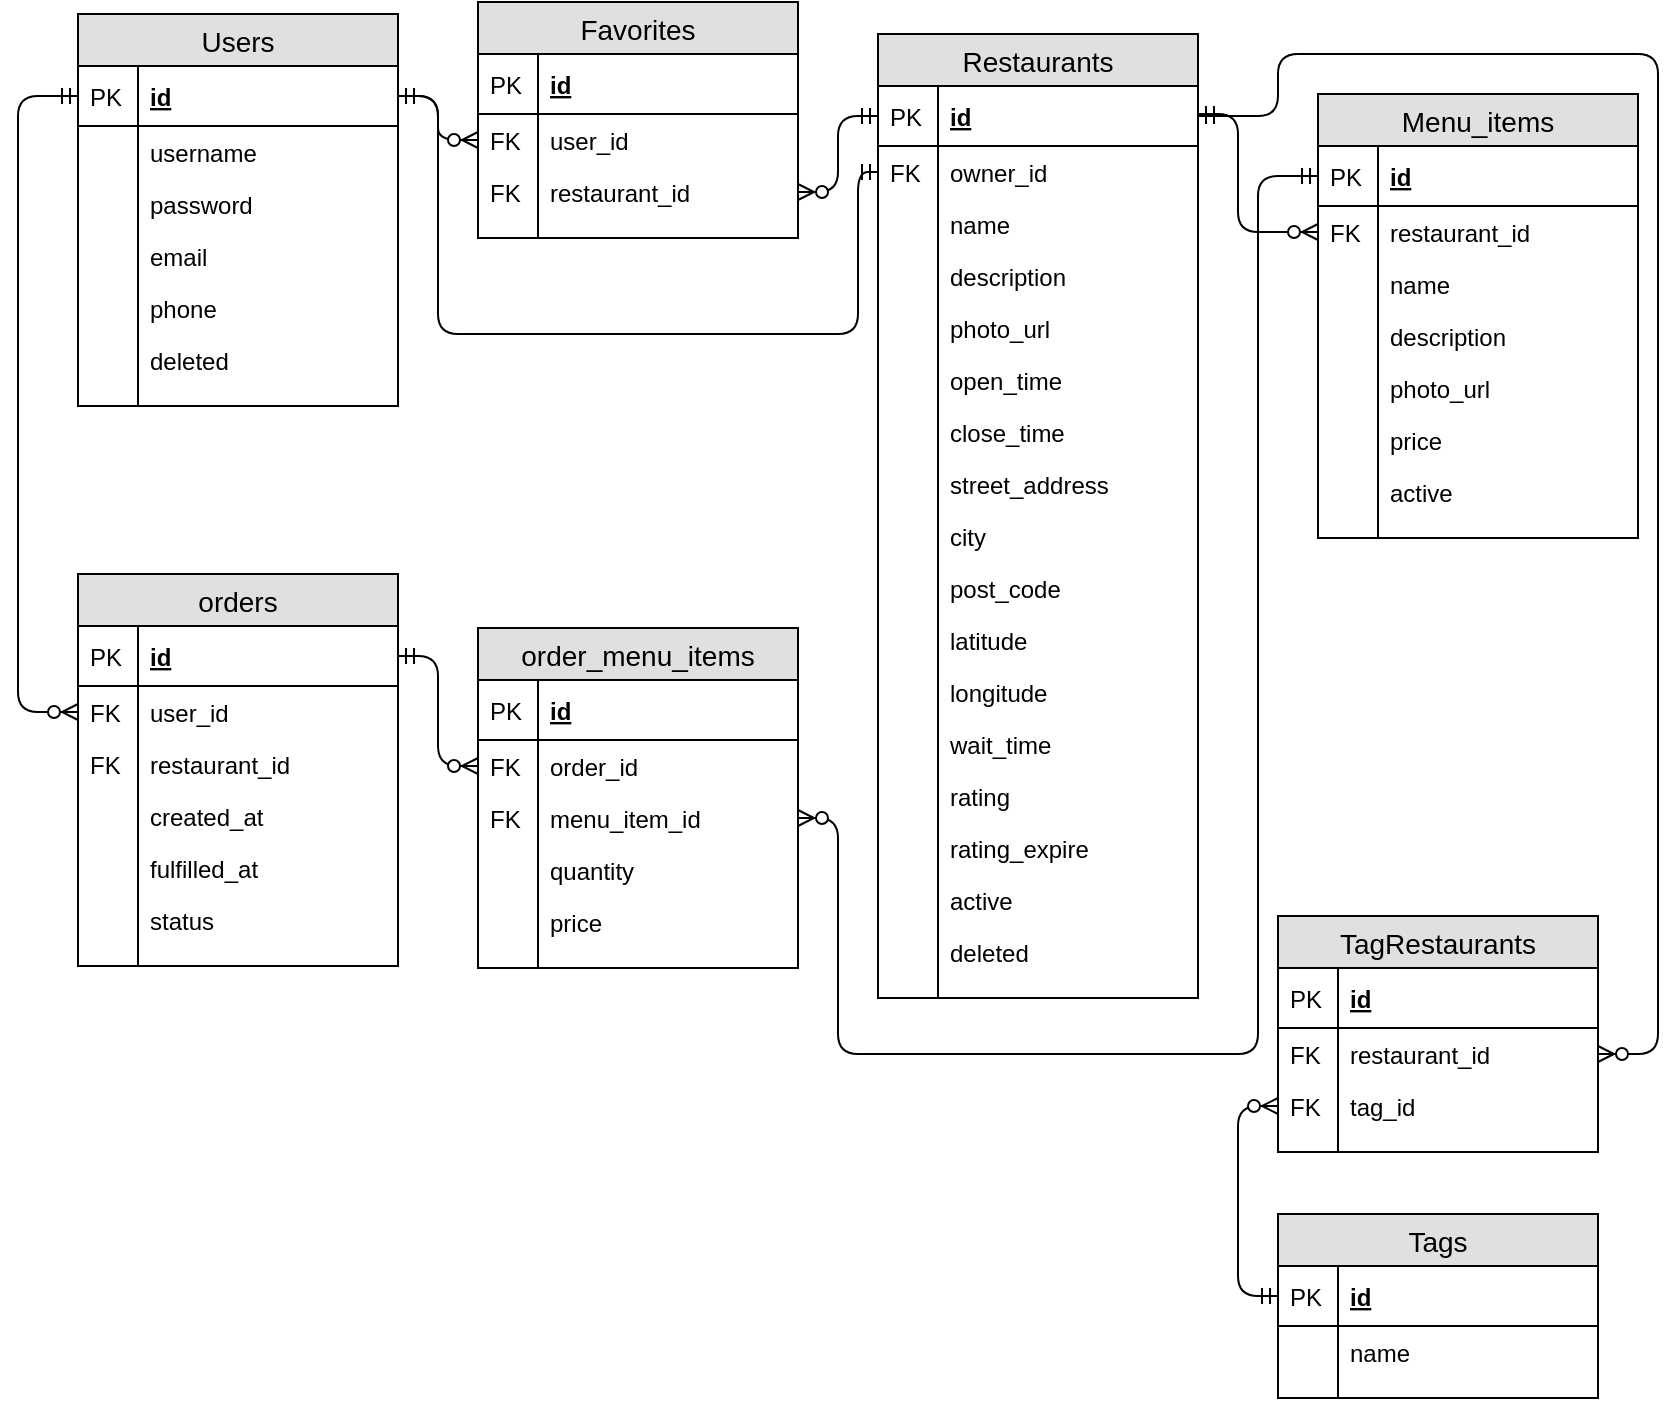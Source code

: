 <mxfile version="12.2.6" type="device" pages="1"><diagram id="IVye38gSX32t3bAgnobV" name="Page-1"><mxGraphModel dx="980" dy="460" grid="1" gridSize="10" guides="1" tooltips="1" connect="1" arrows="1" fold="1" page="1" pageScale="1" pageWidth="850" pageHeight="1100" math="0" shadow="0"><root><mxCell id="0"/><mxCell id="1" parent="0"/><mxCell id="euJs0UD_clmhbCaB3OGE-1" value="Users" style="swimlane;fontStyle=0;childLayout=stackLayout;horizontal=1;startSize=26;fillColor=#e0e0e0;horizontalStack=0;resizeParent=1;resizeParentMax=0;resizeLast=0;collapsible=1;marginBottom=0;swimlaneFillColor=#ffffff;align=center;fontSize=14;" vertex="1" parent="1"><mxGeometry x="40" y="40" width="160" height="196" as="geometry"/></mxCell><mxCell id="euJs0UD_clmhbCaB3OGE-2" value="id" style="shape=partialRectangle;top=0;left=0;right=0;bottom=1;align=left;verticalAlign=middle;fillColor=none;spacingLeft=34;spacingRight=4;overflow=hidden;rotatable=0;points=[[0,0.5],[1,0.5]];portConstraint=eastwest;dropTarget=0;fontStyle=5;fontSize=12;" vertex="1" parent="euJs0UD_clmhbCaB3OGE-1"><mxGeometry y="26" width="160" height="30" as="geometry"/></mxCell><mxCell id="euJs0UD_clmhbCaB3OGE-3" value="PK" style="shape=partialRectangle;top=0;left=0;bottom=0;fillColor=none;align=left;verticalAlign=middle;spacingLeft=4;spacingRight=4;overflow=hidden;rotatable=0;points=[];portConstraint=eastwest;part=1;fontSize=12;" vertex="1" connectable="0" parent="euJs0UD_clmhbCaB3OGE-2"><mxGeometry width="30" height="30" as="geometry"/></mxCell><mxCell id="euJs0UD_clmhbCaB3OGE-4" value="username" style="shape=partialRectangle;top=0;left=0;right=0;bottom=0;align=left;verticalAlign=top;fillColor=none;spacingLeft=34;spacingRight=4;overflow=hidden;rotatable=0;points=[[0,0.5],[1,0.5]];portConstraint=eastwest;dropTarget=0;fontSize=12;" vertex="1" parent="euJs0UD_clmhbCaB3OGE-1"><mxGeometry y="56" width="160" height="26" as="geometry"/></mxCell><mxCell id="euJs0UD_clmhbCaB3OGE-5" value="" style="shape=partialRectangle;top=0;left=0;bottom=0;fillColor=none;align=left;verticalAlign=top;spacingLeft=4;spacingRight=4;overflow=hidden;rotatable=0;points=[];portConstraint=eastwest;part=1;fontSize=12;" vertex="1" connectable="0" parent="euJs0UD_clmhbCaB3OGE-4"><mxGeometry width="30" height="26" as="geometry"/></mxCell><mxCell id="euJs0UD_clmhbCaB3OGE-6" value="password" style="shape=partialRectangle;top=0;left=0;right=0;bottom=0;align=left;verticalAlign=top;fillColor=none;spacingLeft=34;spacingRight=4;overflow=hidden;rotatable=0;points=[[0,0.5],[1,0.5]];portConstraint=eastwest;dropTarget=0;fontSize=12;" vertex="1" parent="euJs0UD_clmhbCaB3OGE-1"><mxGeometry y="82" width="160" height="26" as="geometry"/></mxCell><mxCell id="euJs0UD_clmhbCaB3OGE-7" value="" style="shape=partialRectangle;top=0;left=0;bottom=0;fillColor=none;align=left;verticalAlign=top;spacingLeft=4;spacingRight=4;overflow=hidden;rotatable=0;points=[];portConstraint=eastwest;part=1;fontSize=12;" vertex="1" connectable="0" parent="euJs0UD_clmhbCaB3OGE-6"><mxGeometry width="30" height="26" as="geometry"/></mxCell><mxCell id="euJs0UD_clmhbCaB3OGE-8" value="email" style="shape=partialRectangle;top=0;left=0;right=0;bottom=0;align=left;verticalAlign=top;fillColor=none;spacingLeft=34;spacingRight=4;overflow=hidden;rotatable=0;points=[[0,0.5],[1,0.5]];portConstraint=eastwest;dropTarget=0;fontSize=12;" vertex="1" parent="euJs0UD_clmhbCaB3OGE-1"><mxGeometry y="108" width="160" height="26" as="geometry"/></mxCell><mxCell id="euJs0UD_clmhbCaB3OGE-9" value="" style="shape=partialRectangle;top=0;left=0;bottom=0;fillColor=none;align=left;verticalAlign=top;spacingLeft=4;spacingRight=4;overflow=hidden;rotatable=0;points=[];portConstraint=eastwest;part=1;fontSize=12;" vertex="1" connectable="0" parent="euJs0UD_clmhbCaB3OGE-8"><mxGeometry width="30" height="26" as="geometry"/></mxCell><mxCell id="euJs0UD_clmhbCaB3OGE-12" value="phone" style="shape=partialRectangle;top=0;left=0;right=0;bottom=0;align=left;verticalAlign=top;fillColor=none;spacingLeft=34;spacingRight=4;overflow=hidden;rotatable=0;points=[[0,0.5],[1,0.5]];portConstraint=eastwest;dropTarget=0;fontSize=12;" vertex="1" parent="euJs0UD_clmhbCaB3OGE-1"><mxGeometry y="134" width="160" height="26" as="geometry"/></mxCell><mxCell id="euJs0UD_clmhbCaB3OGE-13" value="" style="shape=partialRectangle;top=0;left=0;bottom=0;fillColor=none;align=left;verticalAlign=top;spacingLeft=4;spacingRight=4;overflow=hidden;rotatable=0;points=[];portConstraint=eastwest;part=1;fontSize=12;" vertex="1" connectable="0" parent="euJs0UD_clmhbCaB3OGE-12"><mxGeometry width="30" height="26" as="geometry"/></mxCell><mxCell id="euJs0UD_clmhbCaB3OGE-41" value="deleted" style="shape=partialRectangle;top=0;left=0;right=0;bottom=0;align=left;verticalAlign=top;fillColor=none;spacingLeft=34;spacingRight=4;overflow=hidden;rotatable=0;points=[[0,0.5],[1,0.5]];portConstraint=eastwest;dropTarget=0;fontSize=12;" vertex="1" parent="euJs0UD_clmhbCaB3OGE-1"><mxGeometry y="160" width="160" height="26" as="geometry"/></mxCell><mxCell id="euJs0UD_clmhbCaB3OGE-42" value="" style="shape=partialRectangle;top=0;left=0;bottom=0;fillColor=none;align=left;verticalAlign=top;spacingLeft=4;spacingRight=4;overflow=hidden;rotatable=0;points=[];portConstraint=eastwest;part=1;fontSize=12;" vertex="1" connectable="0" parent="euJs0UD_clmhbCaB3OGE-41"><mxGeometry width="30" height="26" as="geometry"/></mxCell><mxCell id="euJs0UD_clmhbCaB3OGE-10" value="" style="shape=partialRectangle;top=0;left=0;right=0;bottom=0;align=left;verticalAlign=top;fillColor=none;spacingLeft=34;spacingRight=4;overflow=hidden;rotatable=0;points=[[0,0.5],[1,0.5]];portConstraint=eastwest;dropTarget=0;fontSize=12;" vertex="1" parent="euJs0UD_clmhbCaB3OGE-1"><mxGeometry y="186" width="160" height="10" as="geometry"/></mxCell><mxCell id="euJs0UD_clmhbCaB3OGE-11" value="" style="shape=partialRectangle;top=0;left=0;bottom=0;fillColor=none;align=left;verticalAlign=top;spacingLeft=4;spacingRight=4;overflow=hidden;rotatable=0;points=[];portConstraint=eastwest;part=1;fontSize=12;" vertex="1" connectable="0" parent="euJs0UD_clmhbCaB3OGE-10"><mxGeometry width="30" height="10" as="geometry"/></mxCell><mxCell id="euJs0UD_clmhbCaB3OGE-14" value="Favorites" style="swimlane;fontStyle=0;childLayout=stackLayout;horizontal=1;startSize=26;fillColor=#e0e0e0;horizontalStack=0;resizeParent=1;resizeParentMax=0;resizeLast=0;collapsible=1;marginBottom=0;swimlaneFillColor=#ffffff;align=center;fontSize=14;" vertex="1" parent="1"><mxGeometry x="240" y="34" width="160" height="118" as="geometry"/></mxCell><mxCell id="euJs0UD_clmhbCaB3OGE-15" value="id" style="shape=partialRectangle;top=0;left=0;right=0;bottom=1;align=left;verticalAlign=middle;fillColor=none;spacingLeft=34;spacingRight=4;overflow=hidden;rotatable=0;points=[[0,0.5],[1,0.5]];portConstraint=eastwest;dropTarget=0;fontStyle=5;fontSize=12;" vertex="1" parent="euJs0UD_clmhbCaB3OGE-14"><mxGeometry y="26" width="160" height="30" as="geometry"/></mxCell><mxCell id="euJs0UD_clmhbCaB3OGE-16" value="PK" style="shape=partialRectangle;top=0;left=0;bottom=0;fillColor=none;align=left;verticalAlign=middle;spacingLeft=4;spacingRight=4;overflow=hidden;rotatable=0;points=[];portConstraint=eastwest;part=1;fontSize=12;" vertex="1" connectable="0" parent="euJs0UD_clmhbCaB3OGE-15"><mxGeometry width="30" height="30" as="geometry"/></mxCell><mxCell id="euJs0UD_clmhbCaB3OGE-17" value="user_id" style="shape=partialRectangle;top=0;left=0;right=0;bottom=0;align=left;verticalAlign=top;fillColor=none;spacingLeft=34;spacingRight=4;overflow=hidden;rotatable=0;points=[[0,0.5],[1,0.5]];portConstraint=eastwest;dropTarget=0;fontSize=12;" vertex="1" parent="euJs0UD_clmhbCaB3OGE-14"><mxGeometry y="56" width="160" height="26" as="geometry"/></mxCell><mxCell id="euJs0UD_clmhbCaB3OGE-18" value="FK" style="shape=partialRectangle;top=0;left=0;bottom=0;fillColor=none;align=left;verticalAlign=top;spacingLeft=4;spacingRight=4;overflow=hidden;rotatable=0;points=[];portConstraint=eastwest;part=1;fontSize=12;" vertex="1" connectable="0" parent="euJs0UD_clmhbCaB3OGE-17"><mxGeometry width="30" height="26" as="geometry"/></mxCell><mxCell id="euJs0UD_clmhbCaB3OGE-19" value="restaurant_id" style="shape=partialRectangle;top=0;left=0;right=0;bottom=0;align=left;verticalAlign=top;fillColor=none;spacingLeft=34;spacingRight=4;overflow=hidden;rotatable=0;points=[[0,0.5],[1,0.5]];portConstraint=eastwest;dropTarget=0;fontSize=12;" vertex="1" parent="euJs0UD_clmhbCaB3OGE-14"><mxGeometry y="82" width="160" height="26" as="geometry"/></mxCell><mxCell id="euJs0UD_clmhbCaB3OGE-20" value="FK" style="shape=partialRectangle;top=0;left=0;bottom=0;fillColor=none;align=left;verticalAlign=top;spacingLeft=4;spacingRight=4;overflow=hidden;rotatable=0;points=[];portConstraint=eastwest;part=1;fontSize=12;" vertex="1" connectable="0" parent="euJs0UD_clmhbCaB3OGE-19"><mxGeometry width="30" height="26" as="geometry"/></mxCell><mxCell id="euJs0UD_clmhbCaB3OGE-23" value="" style="shape=partialRectangle;top=0;left=0;right=0;bottom=0;align=left;verticalAlign=top;fillColor=none;spacingLeft=34;spacingRight=4;overflow=hidden;rotatable=0;points=[[0,0.5],[1,0.5]];portConstraint=eastwest;dropTarget=0;fontSize=12;" vertex="1" parent="euJs0UD_clmhbCaB3OGE-14"><mxGeometry y="108" width="160" height="10" as="geometry"/></mxCell><mxCell id="euJs0UD_clmhbCaB3OGE-24" value="" style="shape=partialRectangle;top=0;left=0;bottom=0;fillColor=none;align=left;verticalAlign=top;spacingLeft=4;spacingRight=4;overflow=hidden;rotatable=0;points=[];portConstraint=eastwest;part=1;fontSize=12;" vertex="1" connectable="0" parent="euJs0UD_clmhbCaB3OGE-23"><mxGeometry width="30" height="10" as="geometry"/></mxCell><mxCell id="euJs0UD_clmhbCaB3OGE-43" value="Restaurants" style="swimlane;fontStyle=0;childLayout=stackLayout;horizontal=1;startSize=26;fillColor=#e0e0e0;horizontalStack=0;resizeParent=1;resizeParentMax=0;resizeLast=0;collapsible=1;marginBottom=0;swimlaneFillColor=#ffffff;align=center;fontSize=14;" vertex="1" parent="1"><mxGeometry x="440" y="50" width="160" height="482" as="geometry"/></mxCell><mxCell id="euJs0UD_clmhbCaB3OGE-44" value="id" style="shape=partialRectangle;top=0;left=0;right=0;bottom=1;align=left;verticalAlign=middle;fillColor=none;spacingLeft=34;spacingRight=4;overflow=hidden;rotatable=0;points=[[0,0.5],[1,0.5]];portConstraint=eastwest;dropTarget=0;fontStyle=5;fontSize=12;" vertex="1" parent="euJs0UD_clmhbCaB3OGE-43"><mxGeometry y="26" width="160" height="30" as="geometry"/></mxCell><mxCell id="euJs0UD_clmhbCaB3OGE-45" value="PK" style="shape=partialRectangle;top=0;left=0;bottom=0;fillColor=none;align=left;verticalAlign=middle;spacingLeft=4;spacingRight=4;overflow=hidden;rotatable=0;points=[];portConstraint=eastwest;part=1;fontSize=12;" vertex="1" connectable="0" parent="euJs0UD_clmhbCaB3OGE-44"><mxGeometry width="30" height="30" as="geometry"/></mxCell><mxCell id="euJs0UD_clmhbCaB3OGE-46" value="owner_id" style="shape=partialRectangle;top=0;left=0;right=0;bottom=0;align=left;verticalAlign=top;fillColor=none;spacingLeft=34;spacingRight=4;overflow=hidden;rotatable=0;points=[[0,0.5],[1,0.5]];portConstraint=eastwest;dropTarget=0;fontSize=12;" vertex="1" parent="euJs0UD_clmhbCaB3OGE-43"><mxGeometry y="56" width="160" height="26" as="geometry"/></mxCell><mxCell id="euJs0UD_clmhbCaB3OGE-47" value="FK" style="shape=partialRectangle;top=0;left=0;bottom=0;fillColor=none;align=left;verticalAlign=top;spacingLeft=4;spacingRight=4;overflow=hidden;rotatable=0;points=[];portConstraint=eastwest;part=1;fontSize=12;" vertex="1" connectable="0" parent="euJs0UD_clmhbCaB3OGE-46"><mxGeometry width="30" height="26" as="geometry"/></mxCell><mxCell id="euJs0UD_clmhbCaB3OGE-48" value="name" style="shape=partialRectangle;top=0;left=0;right=0;bottom=0;align=left;verticalAlign=top;fillColor=none;spacingLeft=34;spacingRight=4;overflow=hidden;rotatable=0;points=[[0,0.5],[1,0.5]];portConstraint=eastwest;dropTarget=0;fontSize=12;" vertex="1" parent="euJs0UD_clmhbCaB3OGE-43"><mxGeometry y="82" width="160" height="26" as="geometry"/></mxCell><mxCell id="euJs0UD_clmhbCaB3OGE-49" value="" style="shape=partialRectangle;top=0;left=0;bottom=0;fillColor=none;align=left;verticalAlign=top;spacingLeft=4;spacingRight=4;overflow=hidden;rotatable=0;points=[];portConstraint=eastwest;part=1;fontSize=12;" vertex="1" connectable="0" parent="euJs0UD_clmhbCaB3OGE-48"><mxGeometry width="30" height="26" as="geometry"/></mxCell><mxCell id="euJs0UD_clmhbCaB3OGE-50" value="description" style="shape=partialRectangle;top=0;left=0;right=0;bottom=0;align=left;verticalAlign=top;fillColor=none;spacingLeft=34;spacingRight=4;overflow=hidden;rotatable=0;points=[[0,0.5],[1,0.5]];portConstraint=eastwest;dropTarget=0;fontSize=12;" vertex="1" parent="euJs0UD_clmhbCaB3OGE-43"><mxGeometry y="108" width="160" height="26" as="geometry"/></mxCell><mxCell id="euJs0UD_clmhbCaB3OGE-51" value="" style="shape=partialRectangle;top=0;left=0;bottom=0;fillColor=none;align=left;verticalAlign=top;spacingLeft=4;spacingRight=4;overflow=hidden;rotatable=0;points=[];portConstraint=eastwest;part=1;fontSize=12;" vertex="1" connectable="0" parent="euJs0UD_clmhbCaB3OGE-50"><mxGeometry width="30" height="26" as="geometry"/></mxCell><mxCell id="euJs0UD_clmhbCaB3OGE-111" value="photo_url" style="shape=partialRectangle;top=0;left=0;right=0;bottom=0;align=left;verticalAlign=top;fillColor=none;spacingLeft=34;spacingRight=4;overflow=hidden;rotatable=0;points=[[0,0.5],[1,0.5]];portConstraint=eastwest;dropTarget=0;fontSize=12;" vertex="1" parent="euJs0UD_clmhbCaB3OGE-43"><mxGeometry y="134" width="160" height="26" as="geometry"/></mxCell><mxCell id="euJs0UD_clmhbCaB3OGE-112" value="" style="shape=partialRectangle;top=0;left=0;bottom=0;fillColor=none;align=left;verticalAlign=top;spacingLeft=4;spacingRight=4;overflow=hidden;rotatable=0;points=[];portConstraint=eastwest;part=1;fontSize=12;" vertex="1" connectable="0" parent="euJs0UD_clmhbCaB3OGE-111"><mxGeometry width="30" height="26" as="geometry"/></mxCell><mxCell id="euJs0UD_clmhbCaB3OGE-54" value="open_time" style="shape=partialRectangle;top=0;left=0;right=0;bottom=0;align=left;verticalAlign=top;fillColor=none;spacingLeft=34;spacingRight=4;overflow=hidden;rotatable=0;points=[[0,0.5],[1,0.5]];portConstraint=eastwest;dropTarget=0;fontSize=12;" vertex="1" parent="euJs0UD_clmhbCaB3OGE-43"><mxGeometry y="160" width="160" height="26" as="geometry"/></mxCell><mxCell id="euJs0UD_clmhbCaB3OGE-55" value="" style="shape=partialRectangle;top=0;left=0;bottom=0;fillColor=none;align=left;verticalAlign=top;spacingLeft=4;spacingRight=4;overflow=hidden;rotatable=0;points=[];portConstraint=eastwest;part=1;fontSize=12;" vertex="1" connectable="0" parent="euJs0UD_clmhbCaB3OGE-54"><mxGeometry width="30" height="26" as="geometry"/></mxCell><mxCell id="euJs0UD_clmhbCaB3OGE-58" value="close_time" style="shape=partialRectangle;top=0;left=0;right=0;bottom=0;align=left;verticalAlign=top;fillColor=none;spacingLeft=34;spacingRight=4;overflow=hidden;rotatable=0;points=[[0,0.5],[1,0.5]];portConstraint=eastwest;dropTarget=0;fontSize=12;" vertex="1" parent="euJs0UD_clmhbCaB3OGE-43"><mxGeometry y="186" width="160" height="26" as="geometry"/></mxCell><mxCell id="euJs0UD_clmhbCaB3OGE-59" value="" style="shape=partialRectangle;top=0;left=0;bottom=0;fillColor=none;align=left;verticalAlign=top;spacingLeft=4;spacingRight=4;overflow=hidden;rotatable=0;points=[];portConstraint=eastwest;part=1;fontSize=12;" vertex="1" connectable="0" parent="euJs0UD_clmhbCaB3OGE-58"><mxGeometry width="30" height="26" as="geometry"/></mxCell><mxCell id="euJs0UD_clmhbCaB3OGE-56" value="street_address" style="shape=partialRectangle;top=0;left=0;right=0;bottom=0;align=left;verticalAlign=top;fillColor=none;spacingLeft=34;spacingRight=4;overflow=hidden;rotatable=0;points=[[0,0.5],[1,0.5]];portConstraint=eastwest;dropTarget=0;fontSize=12;" vertex="1" parent="euJs0UD_clmhbCaB3OGE-43"><mxGeometry y="212" width="160" height="26" as="geometry"/></mxCell><mxCell id="euJs0UD_clmhbCaB3OGE-57" value="" style="shape=partialRectangle;top=0;left=0;bottom=0;fillColor=none;align=left;verticalAlign=top;spacingLeft=4;spacingRight=4;overflow=hidden;rotatable=0;points=[];portConstraint=eastwest;part=1;fontSize=12;" vertex="1" connectable="0" parent="euJs0UD_clmhbCaB3OGE-56"><mxGeometry width="30" height="26" as="geometry"/></mxCell><mxCell id="euJs0UD_clmhbCaB3OGE-60" value="city" style="shape=partialRectangle;top=0;left=0;right=0;bottom=0;align=left;verticalAlign=top;fillColor=none;spacingLeft=34;spacingRight=4;overflow=hidden;rotatable=0;points=[[0,0.5],[1,0.5]];portConstraint=eastwest;dropTarget=0;fontSize=12;" vertex="1" parent="euJs0UD_clmhbCaB3OGE-43"><mxGeometry y="238" width="160" height="26" as="geometry"/></mxCell><mxCell id="euJs0UD_clmhbCaB3OGE-61" value="" style="shape=partialRectangle;top=0;left=0;bottom=0;fillColor=none;align=left;verticalAlign=top;spacingLeft=4;spacingRight=4;overflow=hidden;rotatable=0;points=[];portConstraint=eastwest;part=1;fontSize=12;" vertex="1" connectable="0" parent="euJs0UD_clmhbCaB3OGE-60"><mxGeometry width="30" height="26" as="geometry"/></mxCell><mxCell id="euJs0UD_clmhbCaB3OGE-62" value="post_code" style="shape=partialRectangle;top=0;left=0;right=0;bottom=0;align=left;verticalAlign=top;fillColor=none;spacingLeft=34;spacingRight=4;overflow=hidden;rotatable=0;points=[[0,0.5],[1,0.5]];portConstraint=eastwest;dropTarget=0;fontSize=12;" vertex="1" parent="euJs0UD_clmhbCaB3OGE-43"><mxGeometry y="264" width="160" height="26" as="geometry"/></mxCell><mxCell id="euJs0UD_clmhbCaB3OGE-63" value="" style="shape=partialRectangle;top=0;left=0;bottom=0;fillColor=none;align=left;verticalAlign=top;spacingLeft=4;spacingRight=4;overflow=hidden;rotatable=0;points=[];portConstraint=eastwest;part=1;fontSize=12;" vertex="1" connectable="0" parent="euJs0UD_clmhbCaB3OGE-62"><mxGeometry width="30" height="26" as="geometry"/></mxCell><mxCell id="euJs0UD_clmhbCaB3OGE-64" value="latitude" style="shape=partialRectangle;top=0;left=0;right=0;bottom=0;align=left;verticalAlign=top;fillColor=none;spacingLeft=34;spacingRight=4;overflow=hidden;rotatable=0;points=[[0,0.5],[1,0.5]];portConstraint=eastwest;dropTarget=0;fontSize=12;" vertex="1" parent="euJs0UD_clmhbCaB3OGE-43"><mxGeometry y="290" width="160" height="26" as="geometry"/></mxCell><mxCell id="euJs0UD_clmhbCaB3OGE-65" value="" style="shape=partialRectangle;top=0;left=0;bottom=0;fillColor=none;align=left;verticalAlign=top;spacingLeft=4;spacingRight=4;overflow=hidden;rotatable=0;points=[];portConstraint=eastwest;part=1;fontSize=12;" vertex="1" connectable="0" parent="euJs0UD_clmhbCaB3OGE-64"><mxGeometry width="30" height="26" as="geometry"/></mxCell><mxCell id="euJs0UD_clmhbCaB3OGE-66" value="longitude" style="shape=partialRectangle;top=0;left=0;right=0;bottom=0;align=left;verticalAlign=top;fillColor=none;spacingLeft=34;spacingRight=4;overflow=hidden;rotatable=0;points=[[0,0.5],[1,0.5]];portConstraint=eastwest;dropTarget=0;fontSize=12;" vertex="1" parent="euJs0UD_clmhbCaB3OGE-43"><mxGeometry y="316" width="160" height="26" as="geometry"/></mxCell><mxCell id="euJs0UD_clmhbCaB3OGE-67" value="" style="shape=partialRectangle;top=0;left=0;bottom=0;fillColor=none;align=left;verticalAlign=top;spacingLeft=4;spacingRight=4;overflow=hidden;rotatable=0;points=[];portConstraint=eastwest;part=1;fontSize=12;" vertex="1" connectable="0" parent="euJs0UD_clmhbCaB3OGE-66"><mxGeometry width="30" height="26" as="geometry"/></mxCell><mxCell id="euJs0UD_clmhbCaB3OGE-203" value="wait_time" style="shape=partialRectangle;top=0;left=0;right=0;bottom=0;align=left;verticalAlign=top;fillColor=none;spacingLeft=34;spacingRight=4;overflow=hidden;rotatable=0;points=[[0,0.5],[1,0.5]];portConstraint=eastwest;dropTarget=0;fontSize=12;" vertex="1" parent="euJs0UD_clmhbCaB3OGE-43"><mxGeometry y="342" width="160" height="26" as="geometry"/></mxCell><mxCell id="euJs0UD_clmhbCaB3OGE-204" value="" style="shape=partialRectangle;top=0;left=0;bottom=0;fillColor=none;align=left;verticalAlign=top;spacingLeft=4;spacingRight=4;overflow=hidden;rotatable=0;points=[];portConstraint=eastwest;part=1;fontSize=12;" vertex="1" connectable="0" parent="euJs0UD_clmhbCaB3OGE-203"><mxGeometry width="30" height="26" as="geometry"/></mxCell><mxCell id="euJs0UD_clmhbCaB3OGE-68" value="rating" style="shape=partialRectangle;top=0;left=0;right=0;bottom=0;align=left;verticalAlign=top;fillColor=none;spacingLeft=34;spacingRight=4;overflow=hidden;rotatable=0;points=[[0,0.5],[1,0.5]];portConstraint=eastwest;dropTarget=0;fontSize=12;" vertex="1" parent="euJs0UD_clmhbCaB3OGE-43"><mxGeometry y="368" width="160" height="26" as="geometry"/></mxCell><mxCell id="euJs0UD_clmhbCaB3OGE-69" value="" style="shape=partialRectangle;top=0;left=0;bottom=0;fillColor=none;align=left;verticalAlign=top;spacingLeft=4;spacingRight=4;overflow=hidden;rotatable=0;points=[];portConstraint=eastwest;part=1;fontSize=12;" vertex="1" connectable="0" parent="euJs0UD_clmhbCaB3OGE-68"><mxGeometry width="30" height="26" as="geometry"/></mxCell><mxCell id="euJs0UD_clmhbCaB3OGE-70" value="rating_expire" style="shape=partialRectangle;top=0;left=0;right=0;bottom=0;align=left;verticalAlign=top;fillColor=none;spacingLeft=34;spacingRight=4;overflow=hidden;rotatable=0;points=[[0,0.5],[1,0.5]];portConstraint=eastwest;dropTarget=0;fontSize=12;" vertex="1" parent="euJs0UD_clmhbCaB3OGE-43"><mxGeometry y="394" width="160" height="26" as="geometry"/></mxCell><mxCell id="euJs0UD_clmhbCaB3OGE-71" value="" style="shape=partialRectangle;top=0;left=0;bottom=0;fillColor=none;align=left;verticalAlign=top;spacingLeft=4;spacingRight=4;overflow=hidden;rotatable=0;points=[];portConstraint=eastwest;part=1;fontSize=12;" vertex="1" connectable="0" parent="euJs0UD_clmhbCaB3OGE-70"><mxGeometry width="30" height="26" as="geometry"/></mxCell><mxCell id="euJs0UD_clmhbCaB3OGE-181" value="active" style="shape=partialRectangle;top=0;left=0;right=0;bottom=0;align=left;verticalAlign=top;fillColor=none;spacingLeft=34;spacingRight=4;overflow=hidden;rotatable=0;points=[[0,0.5],[1,0.5]];portConstraint=eastwest;dropTarget=0;fontSize=12;" vertex="1" parent="euJs0UD_clmhbCaB3OGE-43"><mxGeometry y="420" width="160" height="26" as="geometry"/></mxCell><mxCell id="euJs0UD_clmhbCaB3OGE-182" value="" style="shape=partialRectangle;top=0;left=0;bottom=0;fillColor=none;align=left;verticalAlign=top;spacingLeft=4;spacingRight=4;overflow=hidden;rotatable=0;points=[];portConstraint=eastwest;part=1;fontSize=12;" vertex="1" connectable="0" parent="euJs0UD_clmhbCaB3OGE-181"><mxGeometry width="30" height="26" as="geometry"/></mxCell><mxCell id="euJs0UD_clmhbCaB3OGE-183" value="deleted" style="shape=partialRectangle;top=0;left=0;right=0;bottom=0;align=left;verticalAlign=top;fillColor=none;spacingLeft=34;spacingRight=4;overflow=hidden;rotatable=0;points=[[0,0.5],[1,0.5]];portConstraint=eastwest;dropTarget=0;fontSize=12;" vertex="1" parent="euJs0UD_clmhbCaB3OGE-43"><mxGeometry y="446" width="160" height="26" as="geometry"/></mxCell><mxCell id="euJs0UD_clmhbCaB3OGE-184" value="" style="shape=partialRectangle;top=0;left=0;bottom=0;fillColor=none;align=left;verticalAlign=top;spacingLeft=4;spacingRight=4;overflow=hidden;rotatable=0;points=[];portConstraint=eastwest;part=1;fontSize=12;" vertex="1" connectable="0" parent="euJs0UD_clmhbCaB3OGE-183"><mxGeometry width="30" height="26" as="geometry"/></mxCell><mxCell id="euJs0UD_clmhbCaB3OGE-52" value="" style="shape=partialRectangle;top=0;left=0;right=0;bottom=0;align=left;verticalAlign=top;fillColor=none;spacingLeft=34;spacingRight=4;overflow=hidden;rotatable=0;points=[[0,0.5],[1,0.5]];portConstraint=eastwest;dropTarget=0;fontSize=12;" vertex="1" parent="euJs0UD_clmhbCaB3OGE-43"><mxGeometry y="472" width="160" height="10" as="geometry"/></mxCell><mxCell id="euJs0UD_clmhbCaB3OGE-53" value="" style="shape=partialRectangle;top=0;left=0;bottom=0;fillColor=none;align=left;verticalAlign=top;spacingLeft=4;spacingRight=4;overflow=hidden;rotatable=0;points=[];portConstraint=eastwest;part=1;fontSize=12;" vertex="1" connectable="0" parent="euJs0UD_clmhbCaB3OGE-52"><mxGeometry width="30" height="10" as="geometry"/></mxCell><mxCell id="euJs0UD_clmhbCaB3OGE-72" value="orders" style="swimlane;fontStyle=0;childLayout=stackLayout;horizontal=1;startSize=26;fillColor=#e0e0e0;horizontalStack=0;resizeParent=1;resizeParentMax=0;resizeLast=0;collapsible=1;marginBottom=0;swimlaneFillColor=#ffffff;align=center;fontSize=14;" vertex="1" parent="1"><mxGeometry x="40" y="320" width="160" height="196" as="geometry"/></mxCell><mxCell id="euJs0UD_clmhbCaB3OGE-73" value="id" style="shape=partialRectangle;top=0;left=0;right=0;bottom=1;align=left;verticalAlign=middle;fillColor=none;spacingLeft=34;spacingRight=4;overflow=hidden;rotatable=0;points=[[0,0.5],[1,0.5]];portConstraint=eastwest;dropTarget=0;fontStyle=5;fontSize=12;" vertex="1" parent="euJs0UD_clmhbCaB3OGE-72"><mxGeometry y="26" width="160" height="30" as="geometry"/></mxCell><mxCell id="euJs0UD_clmhbCaB3OGE-74" value="PK" style="shape=partialRectangle;top=0;left=0;bottom=0;fillColor=none;align=left;verticalAlign=middle;spacingLeft=4;spacingRight=4;overflow=hidden;rotatable=0;points=[];portConstraint=eastwest;part=1;fontSize=12;" vertex="1" connectable="0" parent="euJs0UD_clmhbCaB3OGE-73"><mxGeometry width="30" height="30" as="geometry"/></mxCell><mxCell id="euJs0UD_clmhbCaB3OGE-75" value="user_id" style="shape=partialRectangle;top=0;left=0;right=0;bottom=0;align=left;verticalAlign=top;fillColor=none;spacingLeft=34;spacingRight=4;overflow=hidden;rotatable=0;points=[[0,0.5],[1,0.5]];portConstraint=eastwest;dropTarget=0;fontSize=12;" vertex="1" parent="euJs0UD_clmhbCaB3OGE-72"><mxGeometry y="56" width="160" height="26" as="geometry"/></mxCell><mxCell id="euJs0UD_clmhbCaB3OGE-76" value="FK" style="shape=partialRectangle;top=0;left=0;bottom=0;fillColor=none;align=left;verticalAlign=top;spacingLeft=4;spacingRight=4;overflow=hidden;rotatable=0;points=[];portConstraint=eastwest;part=1;fontSize=12;" vertex="1" connectable="0" parent="euJs0UD_clmhbCaB3OGE-75"><mxGeometry width="30" height="26" as="geometry"/></mxCell><mxCell id="euJs0UD_clmhbCaB3OGE-173" value="restaurant_id" style="shape=partialRectangle;top=0;left=0;right=0;bottom=0;align=left;verticalAlign=top;fillColor=none;spacingLeft=34;spacingRight=4;overflow=hidden;rotatable=0;points=[[0,0.5],[1,0.5]];portConstraint=eastwest;dropTarget=0;fontSize=12;" vertex="1" parent="euJs0UD_clmhbCaB3OGE-72"><mxGeometry y="82" width="160" height="26" as="geometry"/></mxCell><mxCell id="euJs0UD_clmhbCaB3OGE-174" value="FK" style="shape=partialRectangle;top=0;left=0;bottom=0;fillColor=none;align=left;verticalAlign=top;spacingLeft=4;spacingRight=4;overflow=hidden;rotatable=0;points=[];portConstraint=eastwest;part=1;fontSize=12;" vertex="1" connectable="0" parent="euJs0UD_clmhbCaB3OGE-173"><mxGeometry width="30" height="26" as="geometry"/></mxCell><mxCell id="euJs0UD_clmhbCaB3OGE-177" value="created_at" style="shape=partialRectangle;top=0;left=0;right=0;bottom=0;align=left;verticalAlign=top;fillColor=none;spacingLeft=34;spacingRight=4;overflow=hidden;rotatable=0;points=[[0,0.5],[1,0.5]];portConstraint=eastwest;dropTarget=0;fontSize=12;" vertex="1" parent="euJs0UD_clmhbCaB3OGE-72"><mxGeometry y="108" width="160" height="26" as="geometry"/></mxCell><mxCell id="euJs0UD_clmhbCaB3OGE-178" value="" style="shape=partialRectangle;top=0;left=0;bottom=0;fillColor=none;align=left;verticalAlign=top;spacingLeft=4;spacingRight=4;overflow=hidden;rotatable=0;points=[];portConstraint=eastwest;part=1;fontSize=12;" vertex="1" connectable="0" parent="euJs0UD_clmhbCaB3OGE-177"><mxGeometry width="30" height="26" as="geometry"/></mxCell><mxCell id="euJs0UD_clmhbCaB3OGE-179" value="fulfilled_at" style="shape=partialRectangle;top=0;left=0;right=0;bottom=0;align=left;verticalAlign=top;fillColor=none;spacingLeft=34;spacingRight=4;overflow=hidden;rotatable=0;points=[[0,0.5],[1,0.5]];portConstraint=eastwest;dropTarget=0;fontSize=12;" vertex="1" parent="euJs0UD_clmhbCaB3OGE-72"><mxGeometry y="134" width="160" height="26" as="geometry"/></mxCell><mxCell id="euJs0UD_clmhbCaB3OGE-180" value="" style="shape=partialRectangle;top=0;left=0;bottom=0;fillColor=none;align=left;verticalAlign=top;spacingLeft=4;spacingRight=4;overflow=hidden;rotatable=0;points=[];portConstraint=eastwest;part=1;fontSize=12;" vertex="1" connectable="0" parent="euJs0UD_clmhbCaB3OGE-179"><mxGeometry width="30" height="26" as="geometry"/></mxCell><mxCell id="euJs0UD_clmhbCaB3OGE-77" value="status" style="shape=partialRectangle;top=0;left=0;right=0;bottom=0;align=left;verticalAlign=top;fillColor=none;spacingLeft=34;spacingRight=4;overflow=hidden;rotatable=0;points=[[0,0.5],[1,0.5]];portConstraint=eastwest;dropTarget=0;fontSize=12;" vertex="1" parent="euJs0UD_clmhbCaB3OGE-72"><mxGeometry y="160" width="160" height="26" as="geometry"/></mxCell><mxCell id="euJs0UD_clmhbCaB3OGE-78" value="" style="shape=partialRectangle;top=0;left=0;bottom=0;fillColor=none;align=left;verticalAlign=top;spacingLeft=4;spacingRight=4;overflow=hidden;rotatable=0;points=[];portConstraint=eastwest;part=1;fontSize=12;" vertex="1" connectable="0" parent="euJs0UD_clmhbCaB3OGE-77"><mxGeometry width="30" height="26" as="geometry"/></mxCell><mxCell id="euJs0UD_clmhbCaB3OGE-81" value="" style="shape=partialRectangle;top=0;left=0;right=0;bottom=0;align=left;verticalAlign=top;fillColor=none;spacingLeft=34;spacingRight=4;overflow=hidden;rotatable=0;points=[[0,0.5],[1,0.5]];portConstraint=eastwest;dropTarget=0;fontSize=12;" vertex="1" parent="euJs0UD_clmhbCaB3OGE-72"><mxGeometry y="186" width="160" height="10" as="geometry"/></mxCell><mxCell id="euJs0UD_clmhbCaB3OGE-82" value="" style="shape=partialRectangle;top=0;left=0;bottom=0;fillColor=none;align=left;verticalAlign=top;spacingLeft=4;spacingRight=4;overflow=hidden;rotatable=0;points=[];portConstraint=eastwest;part=1;fontSize=12;" vertex="1" connectable="0" parent="euJs0UD_clmhbCaB3OGE-81"><mxGeometry width="30" height="10" as="geometry"/></mxCell><mxCell id="euJs0UD_clmhbCaB3OGE-83" value="Menu_items" style="swimlane;fontStyle=0;childLayout=stackLayout;horizontal=1;startSize=26;fillColor=#e0e0e0;horizontalStack=0;resizeParent=1;resizeParentMax=0;resizeLast=0;collapsible=1;marginBottom=0;swimlaneFillColor=#ffffff;align=center;fontSize=14;" vertex="1" parent="1"><mxGeometry x="660" y="80" width="160" height="222" as="geometry"/></mxCell><mxCell id="euJs0UD_clmhbCaB3OGE-84" value="id" style="shape=partialRectangle;top=0;left=0;right=0;bottom=1;align=left;verticalAlign=middle;fillColor=none;spacingLeft=34;spacingRight=4;overflow=hidden;rotatable=0;points=[[0,0.5],[1,0.5]];portConstraint=eastwest;dropTarget=0;fontStyle=5;fontSize=12;" vertex="1" parent="euJs0UD_clmhbCaB3OGE-83"><mxGeometry y="26" width="160" height="30" as="geometry"/></mxCell><mxCell id="euJs0UD_clmhbCaB3OGE-85" value="PK" style="shape=partialRectangle;top=0;left=0;bottom=0;fillColor=none;align=left;verticalAlign=middle;spacingLeft=4;spacingRight=4;overflow=hidden;rotatable=0;points=[];portConstraint=eastwest;part=1;fontSize=12;" vertex="1" connectable="0" parent="euJs0UD_clmhbCaB3OGE-84"><mxGeometry width="30" height="30" as="geometry"/></mxCell><mxCell id="euJs0UD_clmhbCaB3OGE-86" value="restaurant_id" style="shape=partialRectangle;top=0;left=0;right=0;bottom=0;align=left;verticalAlign=top;fillColor=none;spacingLeft=34;spacingRight=4;overflow=hidden;rotatable=0;points=[[0,0.5],[1,0.5]];portConstraint=eastwest;dropTarget=0;fontSize=12;" vertex="1" parent="euJs0UD_clmhbCaB3OGE-83"><mxGeometry y="56" width="160" height="26" as="geometry"/></mxCell><mxCell id="euJs0UD_clmhbCaB3OGE-87" value="FK" style="shape=partialRectangle;top=0;left=0;bottom=0;fillColor=none;align=left;verticalAlign=top;spacingLeft=4;spacingRight=4;overflow=hidden;rotatable=0;points=[];portConstraint=eastwest;part=1;fontSize=12;" vertex="1" connectable="0" parent="euJs0UD_clmhbCaB3OGE-86"><mxGeometry width="30" height="26" as="geometry"/></mxCell><mxCell id="euJs0UD_clmhbCaB3OGE-88" value="name" style="shape=partialRectangle;top=0;left=0;right=0;bottom=0;align=left;verticalAlign=top;fillColor=none;spacingLeft=34;spacingRight=4;overflow=hidden;rotatable=0;points=[[0,0.5],[1,0.5]];portConstraint=eastwest;dropTarget=0;fontSize=12;" vertex="1" parent="euJs0UD_clmhbCaB3OGE-83"><mxGeometry y="82" width="160" height="26" as="geometry"/></mxCell><mxCell id="euJs0UD_clmhbCaB3OGE-89" value="" style="shape=partialRectangle;top=0;left=0;bottom=0;fillColor=none;align=left;verticalAlign=top;spacingLeft=4;spacingRight=4;overflow=hidden;rotatable=0;points=[];portConstraint=eastwest;part=1;fontSize=12;" vertex="1" connectable="0" parent="euJs0UD_clmhbCaB3OGE-88"><mxGeometry width="30" height="26" as="geometry"/></mxCell><mxCell id="euJs0UD_clmhbCaB3OGE-98" value="description" style="shape=partialRectangle;top=0;left=0;right=0;bottom=0;align=left;verticalAlign=top;fillColor=none;spacingLeft=34;spacingRight=4;overflow=hidden;rotatable=0;points=[[0,0.5],[1,0.5]];portConstraint=eastwest;dropTarget=0;fontSize=12;" vertex="1" parent="euJs0UD_clmhbCaB3OGE-83"><mxGeometry y="108" width="160" height="26" as="geometry"/></mxCell><mxCell id="euJs0UD_clmhbCaB3OGE-99" value="" style="shape=partialRectangle;top=0;left=0;bottom=0;fillColor=none;align=left;verticalAlign=top;spacingLeft=4;spacingRight=4;overflow=hidden;rotatable=0;points=[];portConstraint=eastwest;part=1;fontSize=12;" vertex="1" connectable="0" parent="euJs0UD_clmhbCaB3OGE-98"><mxGeometry width="30" height="26" as="geometry"/></mxCell><mxCell id="euJs0UD_clmhbCaB3OGE-90" value="photo_url" style="shape=partialRectangle;top=0;left=0;right=0;bottom=0;align=left;verticalAlign=top;fillColor=none;spacingLeft=34;spacingRight=4;overflow=hidden;rotatable=0;points=[[0,0.5],[1,0.5]];portConstraint=eastwest;dropTarget=0;fontSize=12;" vertex="1" parent="euJs0UD_clmhbCaB3OGE-83"><mxGeometry y="134" width="160" height="26" as="geometry"/></mxCell><mxCell id="euJs0UD_clmhbCaB3OGE-91" value="" style="shape=partialRectangle;top=0;left=0;bottom=0;fillColor=none;align=left;verticalAlign=top;spacingLeft=4;spacingRight=4;overflow=hidden;rotatable=0;points=[];portConstraint=eastwest;part=1;fontSize=12;" vertex="1" connectable="0" parent="euJs0UD_clmhbCaB3OGE-90"><mxGeometry width="30" height="26" as="geometry"/></mxCell><mxCell id="euJs0UD_clmhbCaB3OGE-96" value="price" style="shape=partialRectangle;top=0;left=0;right=0;bottom=0;align=left;verticalAlign=top;fillColor=none;spacingLeft=34;spacingRight=4;overflow=hidden;rotatable=0;points=[[0,0.5],[1,0.5]];portConstraint=eastwest;dropTarget=0;fontSize=12;" vertex="1" parent="euJs0UD_clmhbCaB3OGE-83"><mxGeometry y="160" width="160" height="26" as="geometry"/></mxCell><mxCell id="euJs0UD_clmhbCaB3OGE-97" value="" style="shape=partialRectangle;top=0;left=0;bottom=0;fillColor=none;align=left;verticalAlign=top;spacingLeft=4;spacingRight=4;overflow=hidden;rotatable=0;points=[];portConstraint=eastwest;part=1;fontSize=12;" vertex="1" connectable="0" parent="euJs0UD_clmhbCaB3OGE-96"><mxGeometry width="30" height="26" as="geometry"/></mxCell><mxCell id="euJs0UD_clmhbCaB3OGE-187" value="active" style="shape=partialRectangle;top=0;left=0;right=0;bottom=0;align=left;verticalAlign=top;fillColor=none;spacingLeft=34;spacingRight=4;overflow=hidden;rotatable=0;points=[[0,0.5],[1,0.5]];portConstraint=eastwest;dropTarget=0;fontSize=12;" vertex="1" parent="euJs0UD_clmhbCaB3OGE-83"><mxGeometry y="186" width="160" height="26" as="geometry"/></mxCell><mxCell id="euJs0UD_clmhbCaB3OGE-188" value="" style="shape=partialRectangle;top=0;left=0;bottom=0;fillColor=none;align=left;verticalAlign=top;spacingLeft=4;spacingRight=4;overflow=hidden;rotatable=0;points=[];portConstraint=eastwest;part=1;fontSize=12;" vertex="1" connectable="0" parent="euJs0UD_clmhbCaB3OGE-187"><mxGeometry width="30" height="26" as="geometry"/></mxCell><mxCell id="euJs0UD_clmhbCaB3OGE-92" value="" style="shape=partialRectangle;top=0;left=0;right=0;bottom=0;align=left;verticalAlign=top;fillColor=none;spacingLeft=34;spacingRight=4;overflow=hidden;rotatable=0;points=[[0,0.5],[1,0.5]];portConstraint=eastwest;dropTarget=0;fontSize=12;" vertex="1" parent="euJs0UD_clmhbCaB3OGE-83"><mxGeometry y="212" width="160" height="10" as="geometry"/></mxCell><mxCell id="euJs0UD_clmhbCaB3OGE-93" value="" style="shape=partialRectangle;top=0;left=0;bottom=0;fillColor=none;align=left;verticalAlign=top;spacingLeft=4;spacingRight=4;overflow=hidden;rotatable=0;points=[];portConstraint=eastwest;part=1;fontSize=12;" vertex="1" connectable="0" parent="euJs0UD_clmhbCaB3OGE-92"><mxGeometry width="30" height="10" as="geometry"/></mxCell><mxCell id="euJs0UD_clmhbCaB3OGE-157" value="" style="edgeStyle=orthogonalEdgeStyle;rounded=1;orthogonalLoop=1;jettySize=auto;html=1;startArrow=ERmandOne;startFill=0;endArrow=ERzeroToMany;endFill=1;entryX=0;entryY=0.5;entryDx=0;entryDy=0;exitX=0;exitY=0.5;exitDx=0;exitDy=0;" edge="1" parent="1" source="euJs0UD_clmhbCaB3OGE-101" target="euJs0UD_clmhbCaB3OGE-116"><mxGeometry relative="1" as="geometry"/></mxCell><mxCell id="euJs0UD_clmhbCaB3OGE-100" value="Tags" style="swimlane;fontStyle=0;childLayout=stackLayout;horizontal=1;startSize=26;fillColor=#e0e0e0;horizontalStack=0;resizeParent=1;resizeParentMax=0;resizeLast=0;collapsible=1;marginBottom=0;swimlaneFillColor=#ffffff;align=center;fontSize=14;" vertex="1" parent="1"><mxGeometry x="640" y="640" width="160" height="92" as="geometry"/></mxCell><mxCell id="euJs0UD_clmhbCaB3OGE-101" value="id" style="shape=partialRectangle;top=0;left=0;right=0;bottom=1;align=left;verticalAlign=middle;fillColor=none;spacingLeft=34;spacingRight=4;overflow=hidden;rotatable=0;points=[[0,0.5],[1,0.5]];portConstraint=eastwest;dropTarget=0;fontStyle=5;fontSize=12;" vertex="1" parent="euJs0UD_clmhbCaB3OGE-100"><mxGeometry y="26" width="160" height="30" as="geometry"/></mxCell><mxCell id="euJs0UD_clmhbCaB3OGE-102" value="PK" style="shape=partialRectangle;top=0;left=0;bottom=0;fillColor=none;align=left;verticalAlign=middle;spacingLeft=4;spacingRight=4;overflow=hidden;rotatable=0;points=[];portConstraint=eastwest;part=1;fontSize=12;" vertex="1" connectable="0" parent="euJs0UD_clmhbCaB3OGE-101"><mxGeometry width="30" height="30" as="geometry"/></mxCell><mxCell id="euJs0UD_clmhbCaB3OGE-103" value="name" style="shape=partialRectangle;top=0;left=0;right=0;bottom=0;align=left;verticalAlign=top;fillColor=none;spacingLeft=34;spacingRight=4;overflow=hidden;rotatable=0;points=[[0,0.5],[1,0.5]];portConstraint=eastwest;dropTarget=0;fontSize=12;" vertex="1" parent="euJs0UD_clmhbCaB3OGE-100"><mxGeometry y="56" width="160" height="26" as="geometry"/></mxCell><mxCell id="euJs0UD_clmhbCaB3OGE-104" value="" style="shape=partialRectangle;top=0;left=0;bottom=0;fillColor=none;align=left;verticalAlign=top;spacingLeft=4;spacingRight=4;overflow=hidden;rotatable=0;points=[];portConstraint=eastwest;part=1;fontSize=12;" vertex="1" connectable="0" parent="euJs0UD_clmhbCaB3OGE-103"><mxGeometry width="30" height="26" as="geometry"/></mxCell><mxCell id="euJs0UD_clmhbCaB3OGE-109" value="" style="shape=partialRectangle;top=0;left=0;right=0;bottom=0;align=left;verticalAlign=top;fillColor=none;spacingLeft=34;spacingRight=4;overflow=hidden;rotatable=0;points=[[0,0.5],[1,0.5]];portConstraint=eastwest;dropTarget=0;fontSize=12;" vertex="1" parent="euJs0UD_clmhbCaB3OGE-100"><mxGeometry y="82" width="160" height="10" as="geometry"/></mxCell><mxCell id="euJs0UD_clmhbCaB3OGE-110" value="" style="shape=partialRectangle;top=0;left=0;bottom=0;fillColor=none;align=left;verticalAlign=top;spacingLeft=4;spacingRight=4;overflow=hidden;rotatable=0;points=[];portConstraint=eastwest;part=1;fontSize=12;" vertex="1" connectable="0" parent="euJs0UD_clmhbCaB3OGE-109"><mxGeometry width="30" height="10" as="geometry"/></mxCell><mxCell id="euJs0UD_clmhbCaB3OGE-113" value="TagRestaurants" style="swimlane;fontStyle=0;childLayout=stackLayout;horizontal=1;startSize=26;fillColor=#e0e0e0;horizontalStack=0;resizeParent=1;resizeParentMax=0;resizeLast=0;collapsible=1;marginBottom=0;swimlaneFillColor=#ffffff;align=center;fontSize=14;" vertex="1" parent="1"><mxGeometry x="640" y="491" width="160" height="118" as="geometry"/></mxCell><mxCell id="euJs0UD_clmhbCaB3OGE-114" value="id" style="shape=partialRectangle;top=0;left=0;right=0;bottom=1;align=left;verticalAlign=middle;fillColor=none;spacingLeft=34;spacingRight=4;overflow=hidden;rotatable=0;points=[[0,0.5],[1,0.5]];portConstraint=eastwest;dropTarget=0;fontStyle=5;fontSize=12;" vertex="1" parent="euJs0UD_clmhbCaB3OGE-113"><mxGeometry y="26" width="160" height="30" as="geometry"/></mxCell><mxCell id="euJs0UD_clmhbCaB3OGE-115" value="PK" style="shape=partialRectangle;top=0;left=0;bottom=0;fillColor=none;align=left;verticalAlign=middle;spacingLeft=4;spacingRight=4;overflow=hidden;rotatable=0;points=[];portConstraint=eastwest;part=1;fontSize=12;" vertex="1" connectable="0" parent="euJs0UD_clmhbCaB3OGE-114"><mxGeometry width="30" height="30" as="geometry"/></mxCell><mxCell id="euJs0UD_clmhbCaB3OGE-118" value="restaurant_id" style="shape=partialRectangle;top=0;left=0;right=0;bottom=0;align=left;verticalAlign=top;fillColor=none;spacingLeft=34;spacingRight=4;overflow=hidden;rotatable=0;points=[[0,0.5],[1,0.5]];portConstraint=eastwest;dropTarget=0;fontSize=12;" vertex="1" parent="euJs0UD_clmhbCaB3OGE-113"><mxGeometry y="56" width="160" height="26" as="geometry"/></mxCell><mxCell id="euJs0UD_clmhbCaB3OGE-119" value="FK" style="shape=partialRectangle;top=0;left=0;bottom=0;fillColor=none;align=left;verticalAlign=top;spacingLeft=4;spacingRight=4;overflow=hidden;rotatable=0;points=[];portConstraint=eastwest;part=1;fontSize=12;" vertex="1" connectable="0" parent="euJs0UD_clmhbCaB3OGE-118"><mxGeometry width="30" height="26" as="geometry"/></mxCell><mxCell id="euJs0UD_clmhbCaB3OGE-116" value="tag_id" style="shape=partialRectangle;top=0;left=0;right=0;bottom=0;align=left;verticalAlign=top;fillColor=none;spacingLeft=34;spacingRight=4;overflow=hidden;rotatable=0;points=[[0,0.5],[1,0.5]];portConstraint=eastwest;dropTarget=0;fontSize=12;" vertex="1" parent="euJs0UD_clmhbCaB3OGE-113"><mxGeometry y="82" width="160" height="26" as="geometry"/></mxCell><mxCell id="euJs0UD_clmhbCaB3OGE-117" value="FK" style="shape=partialRectangle;top=0;left=0;bottom=0;fillColor=none;align=left;verticalAlign=top;spacingLeft=4;spacingRight=4;overflow=hidden;rotatable=0;points=[];portConstraint=eastwest;part=1;fontSize=12;" vertex="1" connectable="0" parent="euJs0UD_clmhbCaB3OGE-116"><mxGeometry width="30" height="26" as="geometry"/></mxCell><mxCell id="euJs0UD_clmhbCaB3OGE-122" value="" style="shape=partialRectangle;top=0;left=0;right=0;bottom=0;align=left;verticalAlign=top;fillColor=none;spacingLeft=34;spacingRight=4;overflow=hidden;rotatable=0;points=[[0,0.5],[1,0.5]];portConstraint=eastwest;dropTarget=0;fontSize=12;" vertex="1" parent="euJs0UD_clmhbCaB3OGE-113"><mxGeometry y="108" width="160" height="10" as="geometry"/></mxCell><mxCell id="euJs0UD_clmhbCaB3OGE-123" value="" style="shape=partialRectangle;top=0;left=0;bottom=0;fillColor=none;align=left;verticalAlign=top;spacingLeft=4;spacingRight=4;overflow=hidden;rotatable=0;points=[];portConstraint=eastwest;part=1;fontSize=12;" vertex="1" connectable="0" parent="euJs0UD_clmhbCaB3OGE-122"><mxGeometry width="30" height="10" as="geometry"/></mxCell><mxCell id="euJs0UD_clmhbCaB3OGE-124" value="order_menu_items" style="swimlane;fontStyle=0;childLayout=stackLayout;horizontal=1;startSize=26;fillColor=#e0e0e0;horizontalStack=0;resizeParent=1;resizeParentMax=0;resizeLast=0;collapsible=1;marginBottom=0;swimlaneFillColor=#ffffff;align=center;fontSize=14;" vertex="1" parent="1"><mxGeometry x="240" y="347" width="160" height="170" as="geometry"/></mxCell><mxCell id="euJs0UD_clmhbCaB3OGE-125" value="id" style="shape=partialRectangle;top=0;left=0;right=0;bottom=1;align=left;verticalAlign=middle;fillColor=none;spacingLeft=34;spacingRight=4;overflow=hidden;rotatable=0;points=[[0,0.5],[1,0.5]];portConstraint=eastwest;dropTarget=0;fontStyle=5;fontSize=12;" vertex="1" parent="euJs0UD_clmhbCaB3OGE-124"><mxGeometry y="26" width="160" height="30" as="geometry"/></mxCell><mxCell id="euJs0UD_clmhbCaB3OGE-126" value="PK" style="shape=partialRectangle;top=0;left=0;bottom=0;fillColor=none;align=left;verticalAlign=middle;spacingLeft=4;spacingRight=4;overflow=hidden;rotatable=0;points=[];portConstraint=eastwest;part=1;fontSize=12;" vertex="1" connectable="0" parent="euJs0UD_clmhbCaB3OGE-125"><mxGeometry width="30" height="30" as="geometry"/></mxCell><mxCell id="euJs0UD_clmhbCaB3OGE-127" value="order_id" style="shape=partialRectangle;top=0;left=0;right=0;bottom=0;align=left;verticalAlign=top;fillColor=none;spacingLeft=34;spacingRight=4;overflow=hidden;rotatable=0;points=[[0,0.5],[1,0.5]];portConstraint=eastwest;dropTarget=0;fontSize=12;" vertex="1" parent="euJs0UD_clmhbCaB3OGE-124"><mxGeometry y="56" width="160" height="26" as="geometry"/></mxCell><mxCell id="euJs0UD_clmhbCaB3OGE-128" value="FK" style="shape=partialRectangle;top=0;left=0;bottom=0;fillColor=none;align=left;verticalAlign=top;spacingLeft=4;spacingRight=4;overflow=hidden;rotatable=0;points=[];portConstraint=eastwest;part=1;fontSize=12;" vertex="1" connectable="0" parent="euJs0UD_clmhbCaB3OGE-127"><mxGeometry width="30" height="26" as="geometry"/></mxCell><mxCell id="euJs0UD_clmhbCaB3OGE-129" value="menu_item_id" style="shape=partialRectangle;top=0;left=0;right=0;bottom=0;align=left;verticalAlign=top;fillColor=none;spacingLeft=34;spacingRight=4;overflow=hidden;rotatable=0;points=[[0,0.5],[1,0.5]];portConstraint=eastwest;dropTarget=0;fontSize=12;" vertex="1" parent="euJs0UD_clmhbCaB3OGE-124"><mxGeometry y="82" width="160" height="26" as="geometry"/></mxCell><mxCell id="euJs0UD_clmhbCaB3OGE-130" value="FK" style="shape=partialRectangle;top=0;left=0;bottom=0;fillColor=none;align=left;verticalAlign=top;spacingLeft=4;spacingRight=4;overflow=hidden;rotatable=0;points=[];portConstraint=eastwest;part=1;fontSize=12;" vertex="1" connectable="0" parent="euJs0UD_clmhbCaB3OGE-129"><mxGeometry width="30" height="26" as="geometry"/></mxCell><mxCell id="euJs0UD_clmhbCaB3OGE-200" value="quantity" style="shape=partialRectangle;top=0;left=0;right=0;bottom=0;align=left;verticalAlign=top;fillColor=none;spacingLeft=34;spacingRight=4;overflow=hidden;rotatable=0;points=[[0,0.5],[1,0.5]];portConstraint=eastwest;dropTarget=0;fontSize=12;" vertex="1" parent="euJs0UD_clmhbCaB3OGE-124"><mxGeometry y="108" width="160" height="26" as="geometry"/></mxCell><mxCell id="euJs0UD_clmhbCaB3OGE-201" value="" style="shape=partialRectangle;top=0;left=0;bottom=0;fillColor=none;align=left;verticalAlign=top;spacingLeft=4;spacingRight=4;overflow=hidden;rotatable=0;points=[];portConstraint=eastwest;part=1;fontSize=12;" vertex="1" connectable="0" parent="euJs0UD_clmhbCaB3OGE-200"><mxGeometry width="30" height="26" as="geometry"/></mxCell><mxCell id="euJs0UD_clmhbCaB3OGE-135" value="price" style="shape=partialRectangle;top=0;left=0;right=0;bottom=0;align=left;verticalAlign=top;fillColor=none;spacingLeft=34;spacingRight=4;overflow=hidden;rotatable=0;points=[[0,0.5],[1,0.5]];portConstraint=eastwest;dropTarget=0;fontSize=12;" vertex="1" parent="euJs0UD_clmhbCaB3OGE-124"><mxGeometry y="134" width="160" height="26" as="geometry"/></mxCell><mxCell id="euJs0UD_clmhbCaB3OGE-136" value="" style="shape=partialRectangle;top=0;left=0;bottom=0;fillColor=none;align=left;verticalAlign=top;spacingLeft=4;spacingRight=4;overflow=hidden;rotatable=0;points=[];portConstraint=eastwest;part=1;fontSize=12;" vertex="1" connectable="0" parent="euJs0UD_clmhbCaB3OGE-135"><mxGeometry width="30" height="26" as="geometry"/></mxCell><mxCell id="euJs0UD_clmhbCaB3OGE-133" value="" style="shape=partialRectangle;top=0;left=0;right=0;bottom=0;align=left;verticalAlign=top;fillColor=none;spacingLeft=34;spacingRight=4;overflow=hidden;rotatable=0;points=[[0,0.5],[1,0.5]];portConstraint=eastwest;dropTarget=0;fontSize=12;" vertex="1" parent="euJs0UD_clmhbCaB3OGE-124"><mxGeometry y="160" width="160" height="10" as="geometry"/></mxCell><mxCell id="euJs0UD_clmhbCaB3OGE-134" value="" style="shape=partialRectangle;top=0;left=0;bottom=0;fillColor=none;align=left;verticalAlign=top;spacingLeft=4;spacingRight=4;overflow=hidden;rotatable=0;points=[];portConstraint=eastwest;part=1;fontSize=12;" vertex="1" connectable="0" parent="euJs0UD_clmhbCaB3OGE-133"><mxGeometry width="30" height="10" as="geometry"/></mxCell><mxCell id="euJs0UD_clmhbCaB3OGE-137" value="" style="edgeStyle=orthogonalEdgeStyle;fontSize=12;html=1;endArrow=ERzeroToMany;endFill=1;entryX=0;entryY=0.5;entryDx=0;entryDy=0;exitX=1;exitY=0.5;exitDx=0;exitDy=0;startArrow=ERmandOne;startFill=0;" edge="1" parent="1" source="euJs0UD_clmhbCaB3OGE-73" target="euJs0UD_clmhbCaB3OGE-127"><mxGeometry width="100" height="100" relative="1" as="geometry"><mxPoint x="40" y="850" as="sourcePoint"/><mxPoint x="140" y="750" as="targetPoint"/></mxGeometry></mxCell><mxCell id="euJs0UD_clmhbCaB3OGE-138" value="" style="edgeStyle=orthogonalEdgeStyle;fontSize=12;html=1;endArrow=ERzeroToMany;endFill=1;entryX=0;entryY=0.5;entryDx=0;entryDy=0;exitX=0;exitY=0.5;exitDx=0;exitDy=0;startArrow=ERmandOne;startFill=0;" edge="1" parent="1" source="euJs0UD_clmhbCaB3OGE-2" target="euJs0UD_clmhbCaB3OGE-75"><mxGeometry width="100" height="100" relative="1" as="geometry"><mxPoint x="40" y="850" as="sourcePoint"/><mxPoint x="140" y="750" as="targetPoint"/><Array as="points"><mxPoint x="10" y="81"/><mxPoint x="10" y="389"/></Array></mxGeometry></mxCell><mxCell id="euJs0UD_clmhbCaB3OGE-139" value="" style="edgeStyle=orthogonalEdgeStyle;fontSize=12;html=1;endArrow=ERzeroToMany;endFill=1;entryX=0;entryY=0.5;entryDx=0;entryDy=0;exitX=1;exitY=0.5;exitDx=0;exitDy=0;startArrow=ERone;startFill=0;" edge="1" parent="1" source="euJs0UD_clmhbCaB3OGE-2" target="euJs0UD_clmhbCaB3OGE-17"><mxGeometry width="100" height="100" relative="1" as="geometry"><mxPoint x="10" y="850" as="sourcePoint"/><mxPoint x="110" y="750" as="targetPoint"/></mxGeometry></mxCell><mxCell id="euJs0UD_clmhbCaB3OGE-140" value="" style="edgeStyle=orthogonalEdgeStyle;orthogonalLoop=1;jettySize=auto;html=1;startArrow=ERmandOne;startFill=0;endArrow=ERzeroToMany;endFill=1;rounded=1;entryX=1;entryY=0.5;entryDx=0;entryDy=0;" edge="1" parent="1" source="euJs0UD_clmhbCaB3OGE-44" target="euJs0UD_clmhbCaB3OGE-19"><mxGeometry relative="1" as="geometry"/></mxCell><mxCell id="euJs0UD_clmhbCaB3OGE-141" value="" style="edgeStyle=orthogonalEdgeStyle;rounded=1;orthogonalLoop=1;jettySize=auto;html=1;startArrow=ERmandOne;startFill=0;endArrow=ERmandOne;endFill=0;entryX=1;entryY=0.5;entryDx=0;entryDy=0;exitX=0;exitY=0.5;exitDx=0;exitDy=0;" edge="1" parent="1" source="euJs0UD_clmhbCaB3OGE-46" target="euJs0UD_clmhbCaB3OGE-2"><mxGeometry relative="1" as="geometry"><mxPoint x="600" y="119" as="sourcePoint"/><Array as="points"><mxPoint x="430" y="119"/><mxPoint x="430" y="200"/><mxPoint x="220" y="200"/><mxPoint x="220" y="81"/></Array></mxGeometry></mxCell><mxCell id="euJs0UD_clmhbCaB3OGE-142" value="" style="edgeStyle=orthogonalEdgeStyle;rounded=1;orthogonalLoop=1;jettySize=auto;html=1;startArrow=ERzeroToMany;startFill=1;endArrow=ERmandOne;endFill=0;" edge="1" parent="1" source="euJs0UD_clmhbCaB3OGE-86"><mxGeometry relative="1" as="geometry"><mxPoint x="600" y="90" as="targetPoint"/><Array as="points"><mxPoint x="620" y="149"/><mxPoint x="620" y="90"/></Array></mxGeometry></mxCell><mxCell id="euJs0UD_clmhbCaB3OGE-149" value="" style="edgeStyle=orthogonalEdgeStyle;rounded=1;orthogonalLoop=1;jettySize=auto;html=1;startArrow=ERmandOne;startFill=0;endArrow=ERzeroToMany;endFill=1;entryX=1;entryY=0.5;entryDx=0;entryDy=0;exitX=1;exitY=0.5;exitDx=0;exitDy=0;" edge="1" parent="1" source="euJs0UD_clmhbCaB3OGE-44" target="euJs0UD_clmhbCaB3OGE-118"><mxGeometry relative="1" as="geometry"><mxPoint x="610" y="91" as="sourcePoint"/><Array as="points"><mxPoint x="640" y="91"/><mxPoint x="640" y="60"/><mxPoint x="830" y="60"/><mxPoint x="830" y="560"/></Array></mxGeometry></mxCell><mxCell id="euJs0UD_clmhbCaB3OGE-158" value="" style="edgeStyle=orthogonalEdgeStyle;rounded=1;orthogonalLoop=1;jettySize=auto;html=1;startArrow=ERzeroToMany;startFill=1;endArrow=ERmandOne;endFill=0;entryX=0;entryY=0.5;entryDx=0;entryDy=0;exitX=1;exitY=0.5;exitDx=0;exitDy=0;" edge="1" parent="1" source="euJs0UD_clmhbCaB3OGE-129" target="euJs0UD_clmhbCaB3OGE-84"><mxGeometry relative="1" as="geometry"><Array as="points"><mxPoint x="420" y="442"/><mxPoint x="420" y="560"/><mxPoint x="630" y="560"/><mxPoint x="630" y="121"/></Array></mxGeometry></mxCell></root></mxGraphModel></diagram></mxfile>